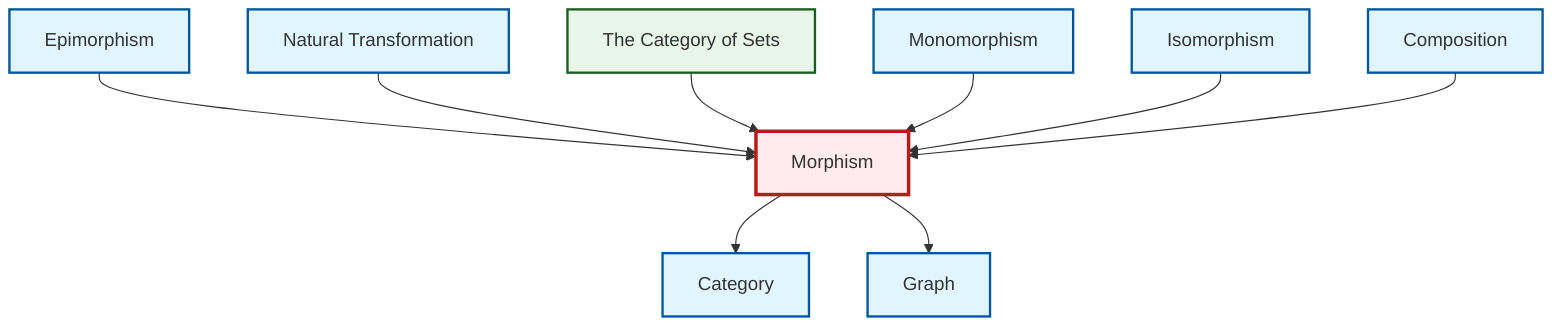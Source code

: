 graph TD
    classDef definition fill:#e1f5fe,stroke:#01579b,stroke-width:2px
    classDef theorem fill:#f3e5f5,stroke:#4a148c,stroke-width:2px
    classDef axiom fill:#fff3e0,stroke:#e65100,stroke-width:2px
    classDef example fill:#e8f5e9,stroke:#1b5e20,stroke-width:2px
    classDef current fill:#ffebee,stroke:#b71c1c,stroke-width:3px
    def-composition["Composition"]:::definition
    def-monomorphism["Monomorphism"]:::definition
    def-graph["Graph"]:::definition
    def-natural-transformation["Natural Transformation"]:::definition
    def-isomorphism["Isomorphism"]:::definition
    def-category["Category"]:::definition
    def-epimorphism["Epimorphism"]:::definition
    def-morphism["Morphism"]:::definition
    ex-set-category["The Category of Sets"]:::example
    def-morphism --> def-category
    def-epimorphism --> def-morphism
    def-natural-transformation --> def-morphism
    def-morphism --> def-graph
    ex-set-category --> def-morphism
    def-monomorphism --> def-morphism
    def-isomorphism --> def-morphism
    def-composition --> def-morphism
    class def-morphism current